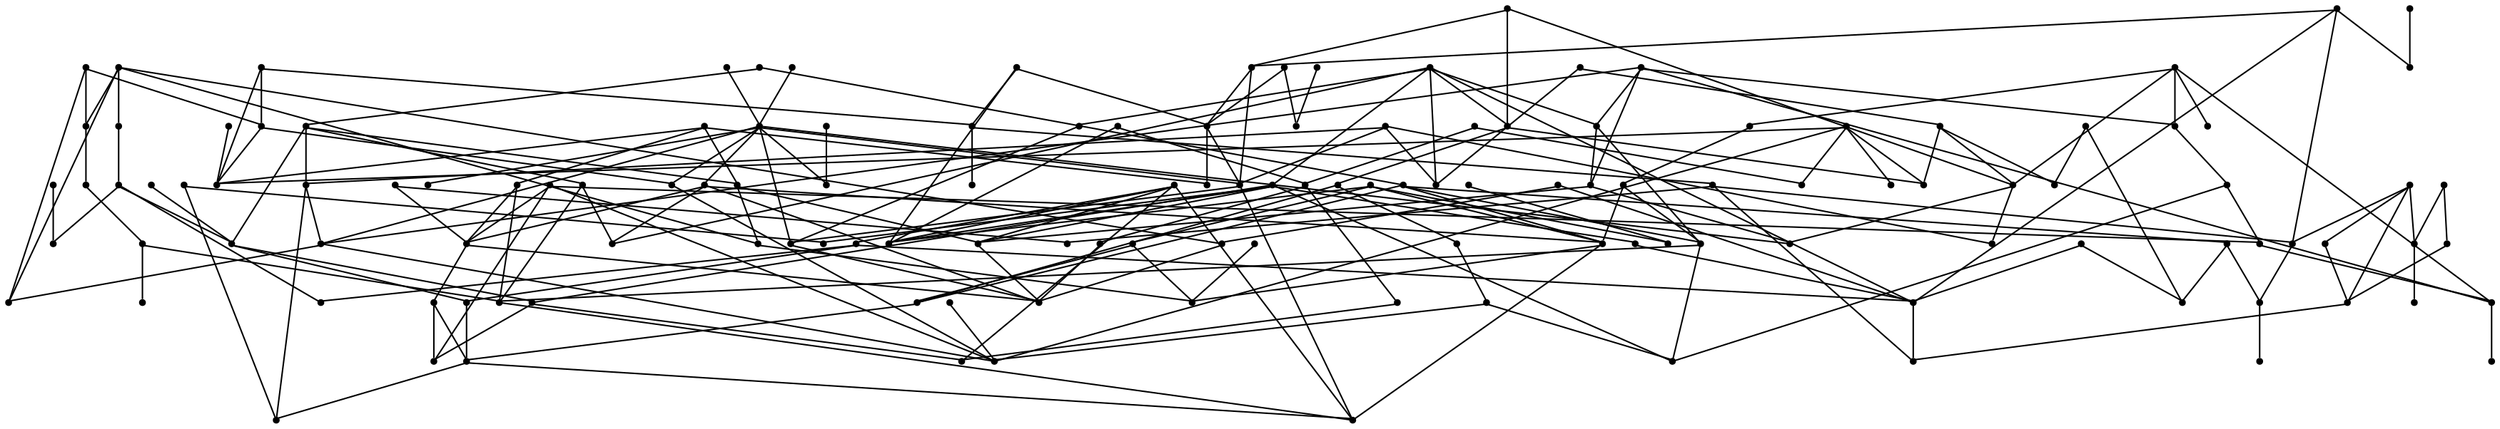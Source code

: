 strict graph {
    splines="line";
    node [margin=0 shape=point style=filled];

    0 [label="n0"]
    1 [label="n1"]
    2 [label="n2"]
    3 [label="n3"]
    4 [label="n4"]
    5 [label="n5"]
    6 [label="n6"]
    7 [label="n7"]
    8 [label="n8"]
    9 [label="n9"]
    10 [label="n10"]
    11 [label="n11"]
    12 [label="n12"]
    13 [label="n13"]
    14 [label="n14"]
    15 [label="n15"]
    16 [label="n16"]
    17 [label="n17"]
    18 [label="n18"]
    19 [label="n19"]
    20 [label="n20"]
    21 [label="n21"]
    22 [label="n22"]
    23 [label="n23"]
    24 [label="n24"]
    25 [label="n25"]
    26 [label="n26"]
    27 [label="n27"]
    28 [label="n28"]
    29 [label="n29"]
    30 [label="n30"]
    31 [label="n31"]
    32 [label="n32"]
    33 [label="n33"]
    34 [label="n34"]
    35 [label="n35"]
    36 [label="n36"]
    37 [label="n37"]
    38 [label="n38"]
    39 [label="n39"]
    40 [label="n40"]
    41 [label="n41"]
    42 [label="n42"]
    43 [label="n43"]
    44 [label="n44"]
    45 [label="n45"]
    46 [label="n46"]
    47 [label="n47"]
    48 [label="n48"]
    49 [label="n49"]
    50 [label="n50"]
    51 [label="n51"]
    52 [label="n52"]
    53 [label="n53"]
    54 [label="n54"]
    55 [label="n55"]
    56 [label="n56"]
    57 [label="n57"]
    58 [label="n58"]
    59 [label="n59"]
    60 [label="n60"]
    61 [label="n61"]
    62 [label="n62"]
    63 [label="n63"]
    64 [label="n64"]
    65 [label="n65"]
    66 [label="n66"]
    67 [label="n67"]
    68 [label="n68"]
    69 [label="n69"]
    70 [label="n70"]
    71 [label="n71"]
    72 [label="n72"]
    73 [label="n73"]
    74 [label="n74"]
    75 [label="n75"]
    76 [label="n76"]
    77 [label="n77"]
    78 [label="n78"]
    79 [label="n79"]
    80 [label="n80"]
    81 [label="n81"]
    82 [label="n82"]
    83 [label="n83"]
    84 [label="n84"]
    85 [label="n85"]
    86 [label="n86"]
    87 [label="n87"]
    88 [label="n88"]
    89 [label="n89"]
    90 [label="n90"]
    91 [label="n91"]
    92 [label="n92"]
    93 [label="n93"]
    94 [label="n94"]
    95 [label="n95"]
    96 [label="n96"]
    97 [label="n97"]
    98 [label="n98"]
    99 [label="n99"]
    100 [label="n100"]
    101 [label="n101"]
    102 [label="n102"]
    103 [label="n103"]
    104 [label="n104"]
    105 [label="n105"]
    106 [label="n106"]
    107 [label="n107"]
    108 [label="n108"]
    109 [label="n109"]
    110 [label="n110"]
    111 [label="n111"]
    112 [label="n112"]
    113 [label="n113"]
    114 [label="n114"]
    115 [label="n115"]
    116 [label="n116"]
    117 [label="n117"]
    118 [label="n118"]
    119 [label="n119"]
    120 [label="n120"]
    121 [label="n121"]
    122 [label="n122"]
    123 [label="n123"]
    124 [label="n124"]
    125 [label="n125"]
    126 [label="n126"]
    127 [label="n127"]
    128 [label="n128"]
    129 [label="n129"]
    130 [label="n130"]
    131 [label="n131"]
    132 [label="n132"]
    133 [label="n133"]
    134 [label="n134"]
    135 [label="n135"]
    136 [label="n136"]
    137 [label="n137"]
    138 [label="n138"]
    139 [label="n139"]

    0 -- 19
    0 -- 27
    0 -- 122
    1 -- 98
    1 -- 65
    2 -- 37
    2 -- 95
    2 -- 103
    2 -- 122
    3 -- 131
    3 -- 124
    3 -- 32
    3 -- 85
    4 -- 54
    4 -- 55
    4 -- 92
    4 -- 12
    4 -- 102
    4 -- 36
    4 -- 85
    5 -- 118
    5 -- 59
    5 -- 72
    5 -- 80
    6 -- 44
    7 -- 19
    7 -- 66
    7 -- 59
    8 -- 133
    9 -- 27
    9 -- 49
    9 -- 114
    10 -- 114
    10 -- 115
    10 -- 15
    10 -- 49
    10 -- 73
    11 -- 78
    11 -- 32
    11 -- 12
    12 -- 75
    12 -- 17
    13 -- 30
    14 -- 130
    14 -- 136
    15 -- 39
    16 -- 30
    17 -- 23
    17 -- 91
    18 -- 54
    18 -- 69
    18 -- 87
    18 -- 93
    18 -- 94
    19 -- 52
    19 -- 41
    20 -- 59
    20 -- 60
    20 -- 117
    20 -- 121
    20 -- 137
    21 -- 40
    22 -- 138
    23 -- 101
    24 -- 33
    24 -- 29
    25 -- 68
    25 -- 84
    25 -- 90
    25 -- 102
    26 -- 85
    26 -- 136
    27 -- 61
    27 -- 122
    28 -- 78
    28 -- 79
    28 -- 94
    28 -- 69
    28 -- 38
    29 -- 91
    29 -- 81
    29 -- 86
    29 -- 72
    30 -- 61
    30 -- 63
    30 -- 90
    30 -- 93
    30 -- 100
    30 -- 106
    30 -- 110
    30 -- 134
    31 -- 102
    31 -- 42
    32 -- 66
    32 -- 90
    33 -- 103
    33 -- 34
    33 -- 40
    33 -- 68
    34 -- 92
    34 -- 108
    35 -- 76
    35 -- 97
    36 -- 106
    37 -- 98
    37 -- 108
    38 -- 45
    39 -- 44
    39 -- 70
    39 -- 40
    40 -- 71
    40 -- 104
    42 -- 75
    42 -- 78
    42 -- 130
    43 -- 88
    43 -- 98
    43 -- 129
    43 -- 138
    45 -- 72
    45 -- 81
    46 -- 118
    47 -- 75
    47 -- 83
    47 -- 97
    47 -- 122
    47 -- 138
    48 -- 76
    48 -- 59
    49 -- 51
    50 -- 134
    51 -- 57
    52 -- 65
    52 -- 109
    52 -- 124
    53 -- 64
    53 -- 99
    54 -- 81
    54 -- 87
    55 -- 59
    55 -- 71
    55 -- 77
    55 -- 111
    55 -- 117
    55 -- 132
    56 -- 66
    56 -- 133
    57 -- 108
    57 -- 128
    58 -- 73
    58 -- 85
    60 -- 70
    60 -- 104
    60 -- 85
    61 -- 138
    62 -- 116
    63 -- 135
    63 -- 92
    63 -- 72
    63 -- 98
    64 -- 96
    66 -- 90
    66 -- 95
    67 -- 99
    67 -- 124
    67 -- 74
    67 -- 96
    68 -- 93
    68 -- 120
    69 -- 82
    71 -- 121
    71 -- 129
    72 -- 116
    72 -- 137
    73 -- 135
    74 -- 96
    76 -- 107
    76 -- 123
    77 -- 85
    78 -- 84
    78 -- 100
    80 -- 91
    80 -- 116
    81 -- 132
    81 -- 108
    82 -- 132
    82 -- 88
    85 -- 109
    86 -- 136
    86 -- 125
    87 -- 117
    87 -- 100
    88 -- 94
    89 -- 111
    89 -- 120
    90 -- 137
    90 -- 106
    91 -- 119
    93 -- 114
    93 -- 138
    94 -- 112
    96 -- 109
    98 -- 135
    98 -- 113
    99 -- 139
    101 -- 132
    101 -- 138
    103 -- 117
    103 -- 115
    104 -- 119
    105 -- 122
    106 -- 135
    107 -- 121
    108 -- 137
    113 -- 119
    113 -- 129
    115 -- 116
    117 -- 135
    119 -- 137
    119 -- 120
    123 -- 135
    124 -- 125
    125 -- 127
    126 -- 131
}